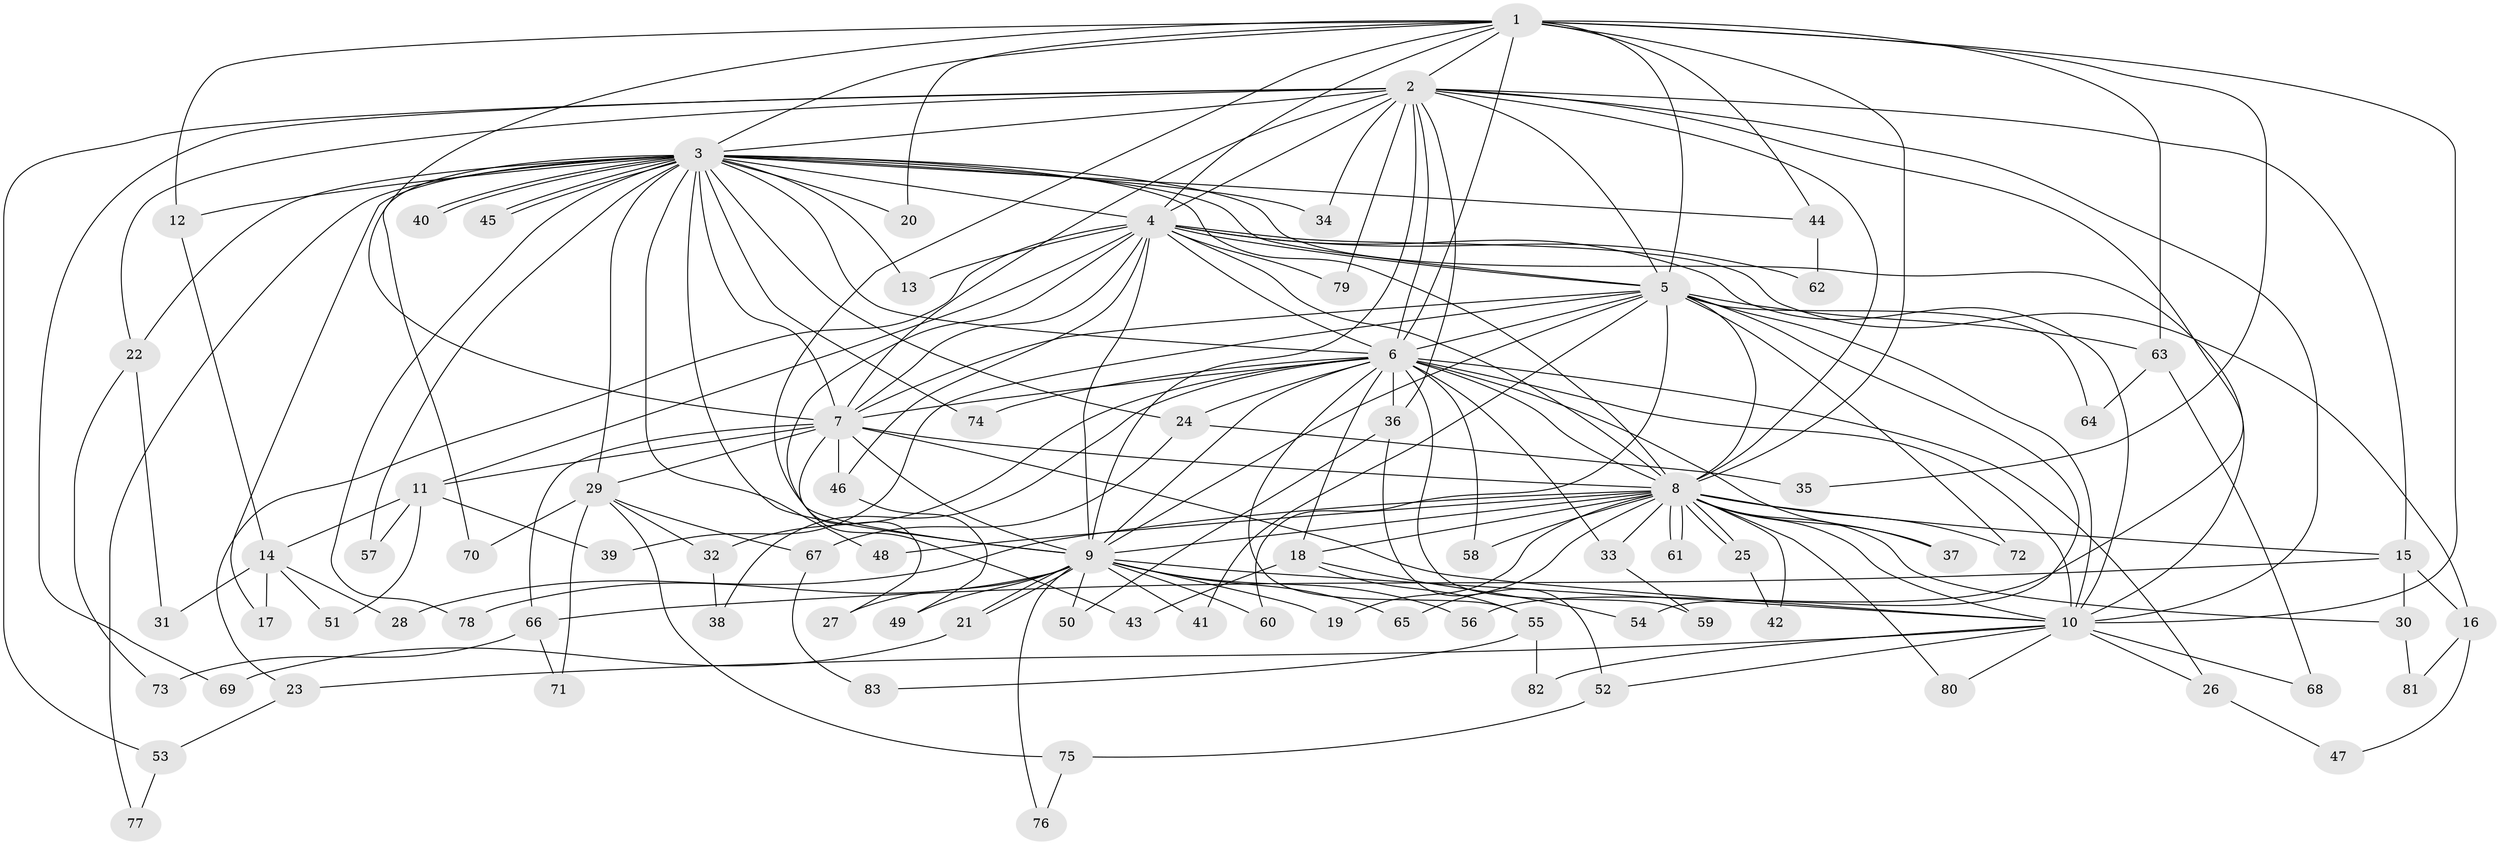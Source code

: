 // Generated by graph-tools (version 1.1) at 2025/01/03/09/25 03:01:32]
// undirected, 83 vertices, 191 edges
graph export_dot {
graph [start="1"]
  node [color=gray90,style=filled];
  1;
  2;
  3;
  4;
  5;
  6;
  7;
  8;
  9;
  10;
  11;
  12;
  13;
  14;
  15;
  16;
  17;
  18;
  19;
  20;
  21;
  22;
  23;
  24;
  25;
  26;
  27;
  28;
  29;
  30;
  31;
  32;
  33;
  34;
  35;
  36;
  37;
  38;
  39;
  40;
  41;
  42;
  43;
  44;
  45;
  46;
  47;
  48;
  49;
  50;
  51;
  52;
  53;
  54;
  55;
  56;
  57;
  58;
  59;
  60;
  61;
  62;
  63;
  64;
  65;
  66;
  67;
  68;
  69;
  70;
  71;
  72;
  73;
  74;
  75;
  76;
  77;
  78;
  79;
  80;
  81;
  82;
  83;
  1 -- 2;
  1 -- 3;
  1 -- 4;
  1 -- 5;
  1 -- 6;
  1 -- 7;
  1 -- 8;
  1 -- 9;
  1 -- 10;
  1 -- 12;
  1 -- 20;
  1 -- 35;
  1 -- 44;
  1 -- 63;
  2 -- 3;
  2 -- 4;
  2 -- 5;
  2 -- 6;
  2 -- 7;
  2 -- 8;
  2 -- 9;
  2 -- 10;
  2 -- 15;
  2 -- 22;
  2 -- 34;
  2 -- 36;
  2 -- 53;
  2 -- 56;
  2 -- 69;
  2 -- 79;
  3 -- 4;
  3 -- 5;
  3 -- 6;
  3 -- 7;
  3 -- 8;
  3 -- 9;
  3 -- 10;
  3 -- 12;
  3 -- 13;
  3 -- 17;
  3 -- 20;
  3 -- 22;
  3 -- 24;
  3 -- 29;
  3 -- 34;
  3 -- 40;
  3 -- 40;
  3 -- 44;
  3 -- 45;
  3 -- 45;
  3 -- 48;
  3 -- 57;
  3 -- 70;
  3 -- 74;
  3 -- 77;
  3 -- 78;
  4 -- 5;
  4 -- 6;
  4 -- 7;
  4 -- 8;
  4 -- 9;
  4 -- 10;
  4 -- 11;
  4 -- 13;
  4 -- 16;
  4 -- 23;
  4 -- 43;
  4 -- 46;
  4 -- 62;
  4 -- 79;
  5 -- 6;
  5 -- 7;
  5 -- 8;
  5 -- 9;
  5 -- 10;
  5 -- 39;
  5 -- 41;
  5 -- 54;
  5 -- 60;
  5 -- 63;
  5 -- 64;
  5 -- 72;
  6 -- 7;
  6 -- 8;
  6 -- 9;
  6 -- 10;
  6 -- 18;
  6 -- 24;
  6 -- 26;
  6 -- 32;
  6 -- 33;
  6 -- 36;
  6 -- 37;
  6 -- 38;
  6 -- 55;
  6 -- 58;
  6 -- 59;
  6 -- 74;
  7 -- 8;
  7 -- 9;
  7 -- 10;
  7 -- 11;
  7 -- 27;
  7 -- 29;
  7 -- 46;
  7 -- 66;
  8 -- 9;
  8 -- 10;
  8 -- 15;
  8 -- 18;
  8 -- 19;
  8 -- 25;
  8 -- 25;
  8 -- 28;
  8 -- 30;
  8 -- 33;
  8 -- 37;
  8 -- 42;
  8 -- 48;
  8 -- 58;
  8 -- 61;
  8 -- 61;
  8 -- 65;
  8 -- 72;
  8 -- 80;
  9 -- 10;
  9 -- 19;
  9 -- 21;
  9 -- 21;
  9 -- 27;
  9 -- 41;
  9 -- 49;
  9 -- 50;
  9 -- 56;
  9 -- 60;
  9 -- 65;
  9 -- 76;
  9 -- 78;
  10 -- 23;
  10 -- 26;
  10 -- 52;
  10 -- 68;
  10 -- 80;
  10 -- 82;
  11 -- 14;
  11 -- 39;
  11 -- 51;
  11 -- 57;
  12 -- 14;
  14 -- 17;
  14 -- 28;
  14 -- 31;
  14 -- 51;
  15 -- 16;
  15 -- 30;
  15 -- 66;
  16 -- 47;
  16 -- 81;
  18 -- 43;
  18 -- 54;
  18 -- 55;
  21 -- 69;
  22 -- 31;
  22 -- 73;
  23 -- 53;
  24 -- 35;
  24 -- 67;
  25 -- 42;
  26 -- 47;
  29 -- 32;
  29 -- 67;
  29 -- 70;
  29 -- 71;
  29 -- 75;
  30 -- 81;
  32 -- 38;
  33 -- 59;
  36 -- 50;
  36 -- 52;
  44 -- 62;
  46 -- 49;
  52 -- 75;
  53 -- 77;
  55 -- 82;
  55 -- 83;
  63 -- 64;
  63 -- 68;
  66 -- 71;
  66 -- 73;
  67 -- 83;
  75 -- 76;
}
